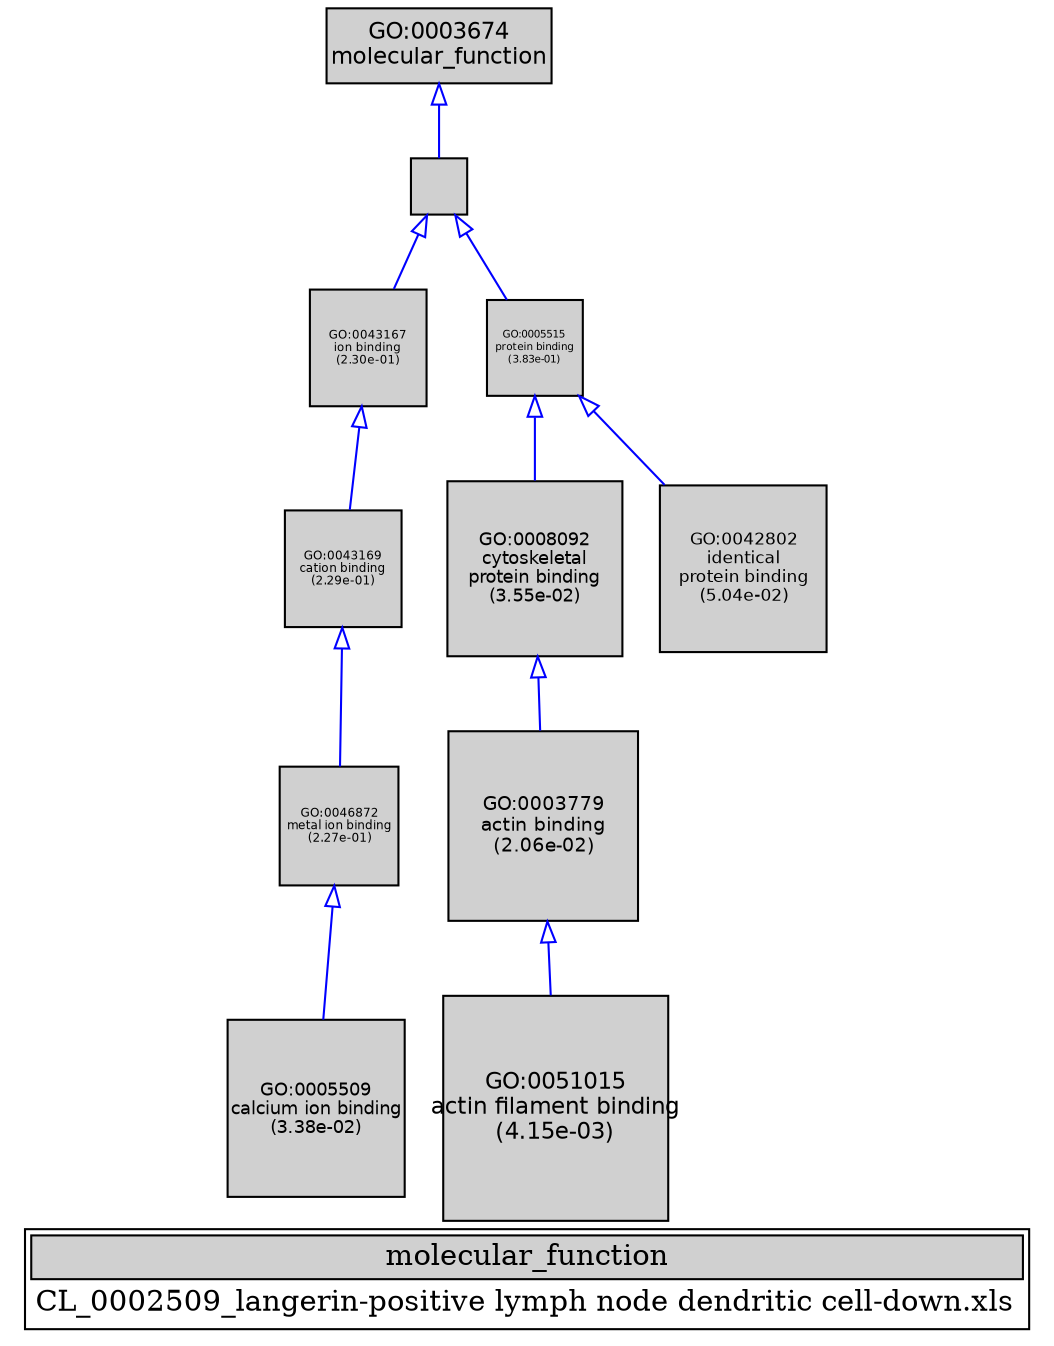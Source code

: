 digraph "molecular_function" {
graph [ bgcolor = "#FFFFFF", label = <<TABLE COLOR="black" BGCOLOR="white"><TR><TD COLSPAN="2" BGCOLOR="#D0D0D0"><FONT COLOR="black">molecular_function</FONT></TD></TR><TR><TD BORDER="0">CL_0002509_langerin-positive lymph node dendritic cell-down.xls</TD></TR></TABLE>> ];
node [ fontname = "Helvetica" ];

subgraph "nodes" {

node [ style = "filled", fixedsize = "true", width = 1, shape = "box", fontsize = 9, fillcolor = "#D0D0D0", fontcolor = "black", color = "black" ];

"GO:0043169" [ URL = "#GO:0043169", label = <<TABLE BORDER="0"><TR><TD>GO:0043169<BR/>cation binding<BR/>(2.29e-01)</TD></TR></TABLE>>, width = 0.781892796614, shape = "box", fontsize = 5.62962813562, height = 0.781892796614 ];
"GO:0046872" [ URL = "#GO:0046872", label = <<TABLE BORDER="0"><TR><TD>GO:0046872<BR/>metal ion binding<BR/>(2.27e-01)</TD></TR></TABLE>>, width = 0.784844800548, shape = "box", fontsize = 5.65088256394, height = 0.784844800548 ];
"GO:0005509" [ URL = "#GO:0005509", label = <<TABLE BORDER="0"><TR><TD>GO:0005509<BR/>calcium ion binding<BR/>(3.38e-02)</TD></TR></TABLE>>, width = 1.18008752575, shape = "box", fontsize = 8.49663018538, height = 1.18008752575 ];
"GO:0008092" [ URL = "#GO:0008092", label = <<TABLE BORDER="0"><TR><TD>GO:0008092<BR/>cytoskeletal<BR/>protein binding<BR/>(3.55e-02)</TD></TR></TABLE>>, width = 1.17158256791, shape = "box", fontsize = 8.43539448894, height = 1.17158256791 ];
"GO:0042802" [ URL = "#GO:0042802", label = <<TABLE BORDER="0"><TR><TD>GO:0042802<BR/>identical<BR/>protein binding<BR/>(5.04e-02)</TD></TR></TABLE>>, width = 1.10920407879, shape = "box", fontsize = 7.98626936731, height = 1.10920407879 ];
"GO:0005488" [ URL = "#GO:0005488", label = "", width = 0.374014611044, shape = "box", height = 0.374014611044 ];
"GO:0003674" [ URL = "#GO:0003674", label = <<TABLE BORDER="0"><TR><TD>GO:0003674<BR/>molecular_function</TD></TR></TABLE>>, width = 1.5, shape = "box", fontsize = 10.8 ];
"GO:0043167" [ URL = "#GO:0043167", label = <<TABLE BORDER="0"><TR><TD>GO:0043167<BR/>ion binding<BR/>(2.30e-01)</TD></TR></TABLE>>, width = 0.780965191857, shape = "box", fontsize = 5.62294938137, height = 0.780965191857 ];
"GO:0005515" [ URL = "#GO:0005515", label = <<TABLE BORDER="0"><TR><TD>GO:0005515<BR/>protein binding<BR/>(3.83e-01)</TD></TR></TABLE>>, width = 0.634315905956, shape = "box", fontsize = 5.0, height = 0.634315905956 ];
"GO:0051015" [ URL = "#GO:0051015", label = <<TABLE BORDER="0"><TR><TD>GO:0051015<BR/>actin filament binding<BR/>(4.15e-03)</TD></TR></TABLE>>, width = 1.5, shape = "box", fontsize = 10.8, height = 1.5 ];
"GO:0003779" [ URL = "#GO:0003779", label = <<TABLE BORDER="0"><TR><TD>GO:0003779<BR/>actin binding<BR/>(2.06e-02)</TD></TR></TABLE>>, width = 1.26312915996, shape = "box", fontsize = 9.09452995173, height = 1.26312915996 ];
}
subgraph "edges" {


edge [ dir = "back", weight = 1 ];
subgraph "regulates" {


edge [ color = "cyan", arrowtail = "none" ];
subgraph "positive" {


edge [ color = "green", arrowtail = "vee" ];
}
subgraph "negative" {


edge [ color = "red", arrowtail = "tee" ];
}
}
subgraph "part_of" {


edge [ color = "purple", arrowtail = "diamond", weight = 2.5 ];
}
subgraph "is_a" {


edge [ color = "blue", arrowtail = "empty", weight = 5.0 ];
"GO:0005515" -> "GO:0008092";
"GO:0008092" -> "GO:0003779";
"GO:0003674" -> "GO:0005488";
"GO:0046872" -> "GO:0005509";
"GO:0005488" -> "GO:0043167";
"GO:0043169" -> "GO:0046872";
"GO:0005488" -> "GO:0005515";
"GO:0043167" -> "GO:0043169";
"GO:0005515" -> "GO:0042802";
"GO:0003779" -> "GO:0051015";
}
}
}
